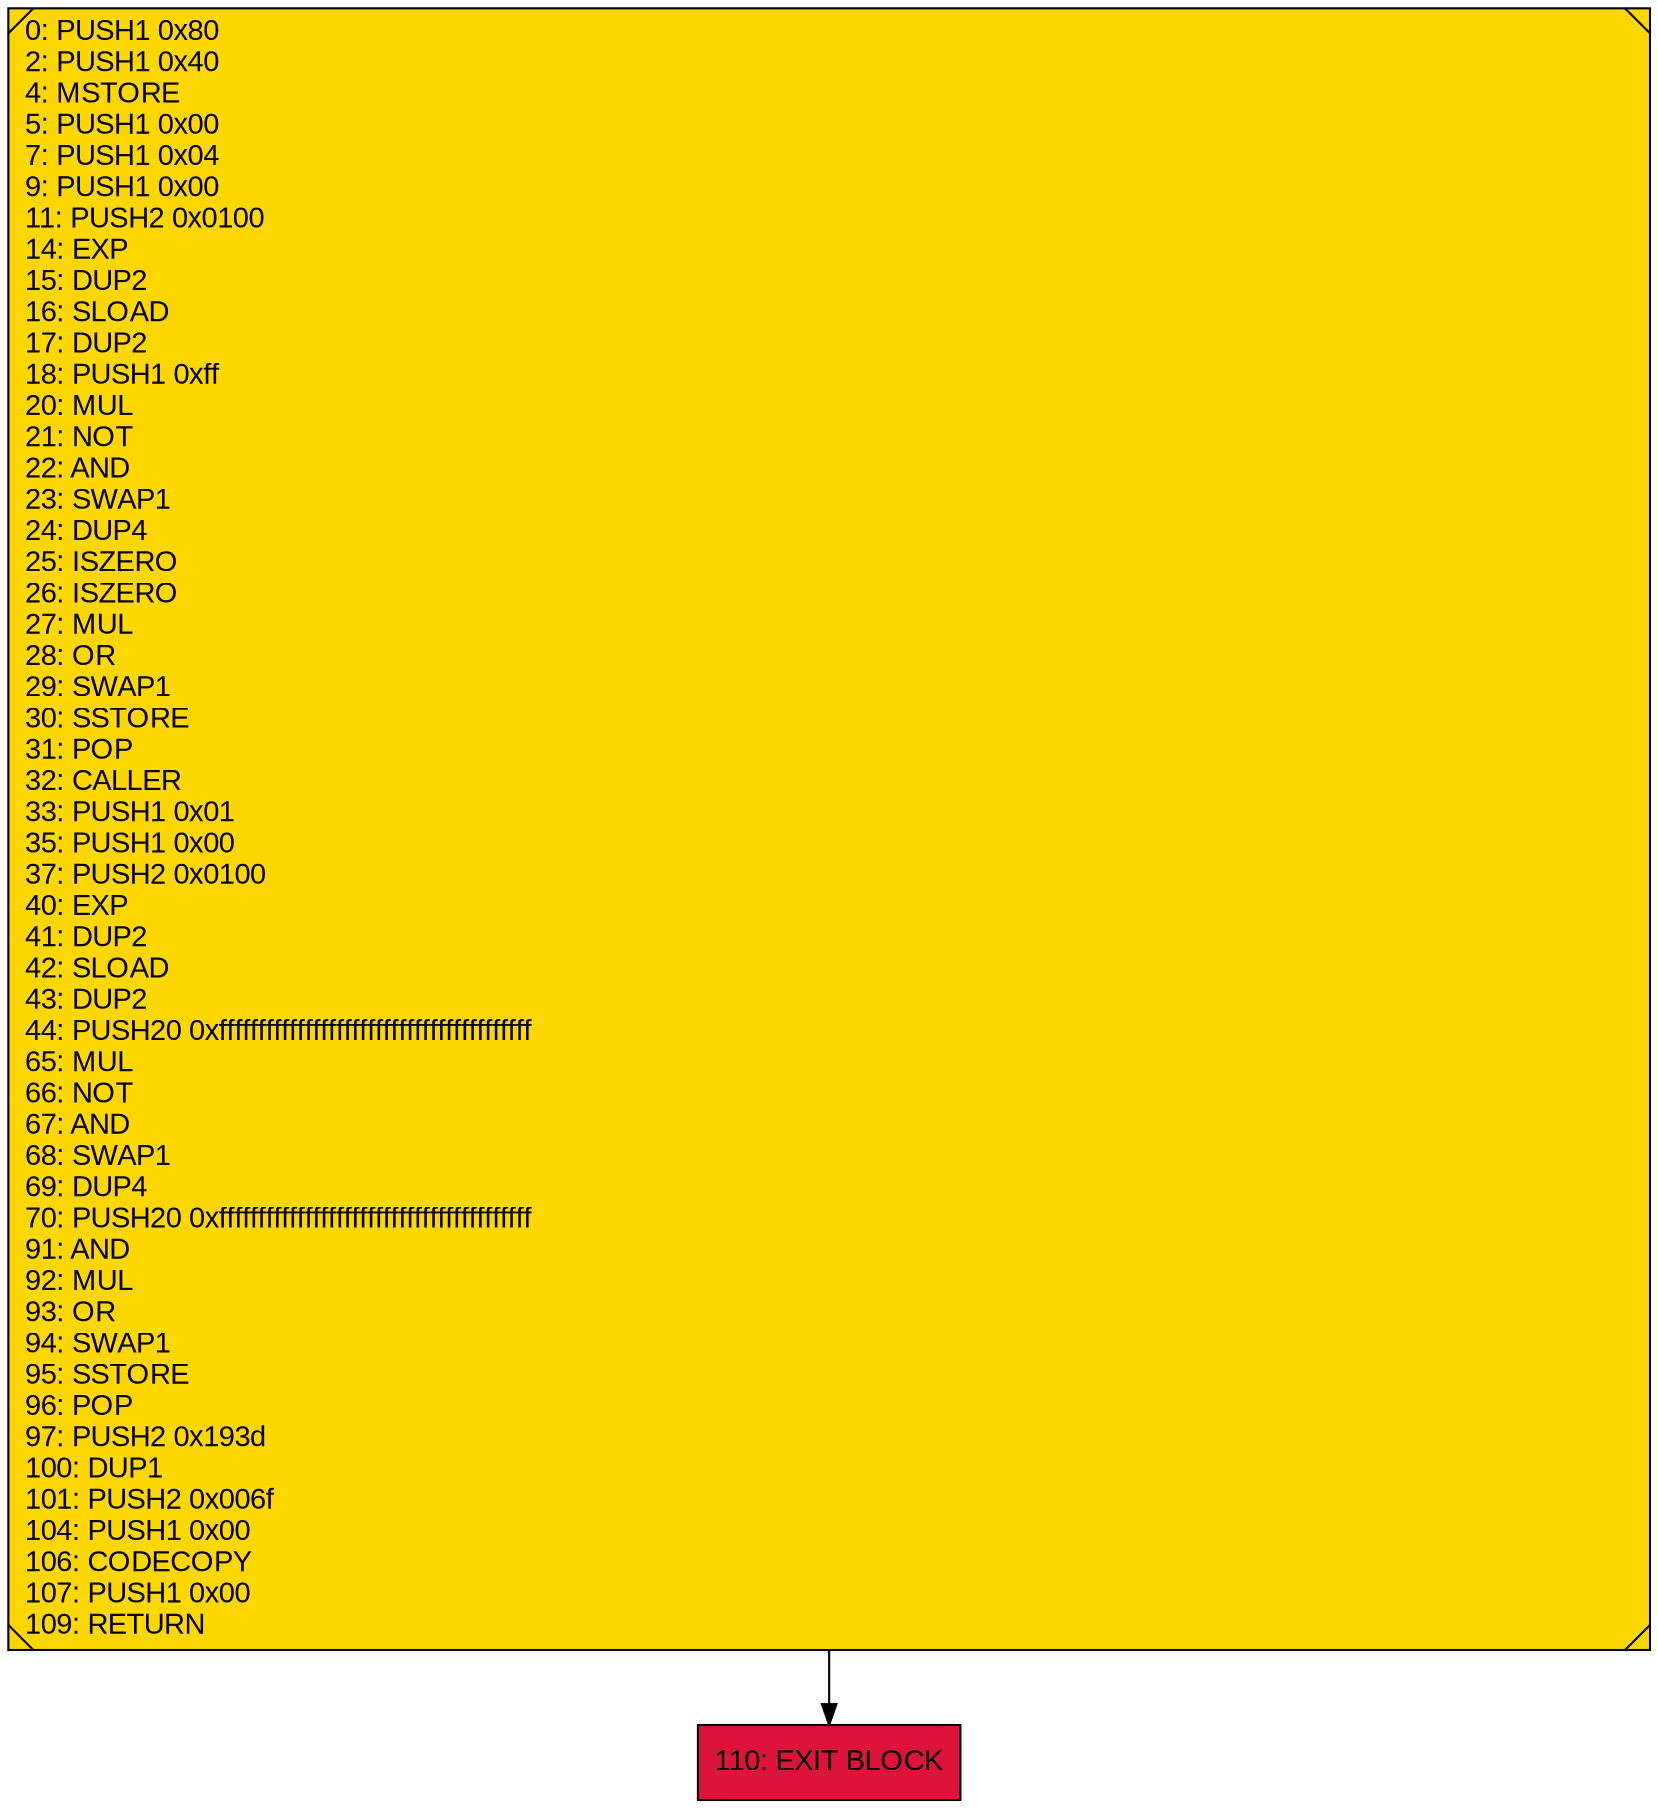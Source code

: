 digraph G {
bgcolor=transparent rankdir=UD;
node [shape=box style=filled color=black fillcolor=white fontname=arial fontcolor=black];
0 [label="0: PUSH1 0x80\l2: PUSH1 0x40\l4: MSTORE\l5: PUSH1 0x00\l7: PUSH1 0x04\l9: PUSH1 0x00\l11: PUSH2 0x0100\l14: EXP\l15: DUP2\l16: SLOAD\l17: DUP2\l18: PUSH1 0xff\l20: MUL\l21: NOT\l22: AND\l23: SWAP1\l24: DUP4\l25: ISZERO\l26: ISZERO\l27: MUL\l28: OR\l29: SWAP1\l30: SSTORE\l31: POP\l32: CALLER\l33: PUSH1 0x01\l35: PUSH1 0x00\l37: PUSH2 0x0100\l40: EXP\l41: DUP2\l42: SLOAD\l43: DUP2\l44: PUSH20 0xffffffffffffffffffffffffffffffffffffffff\l65: MUL\l66: NOT\l67: AND\l68: SWAP1\l69: DUP4\l70: PUSH20 0xffffffffffffffffffffffffffffffffffffffff\l91: AND\l92: MUL\l93: OR\l94: SWAP1\l95: SSTORE\l96: POP\l97: PUSH2 0x193d\l100: DUP1\l101: PUSH2 0x006f\l104: PUSH1 0x00\l106: CODECOPY\l107: PUSH1 0x00\l109: RETURN\l" shape=Msquare fillcolor=gold ];
110 [label="110: EXIT BLOCK\l" fillcolor=crimson ];
0 -> 110;
}